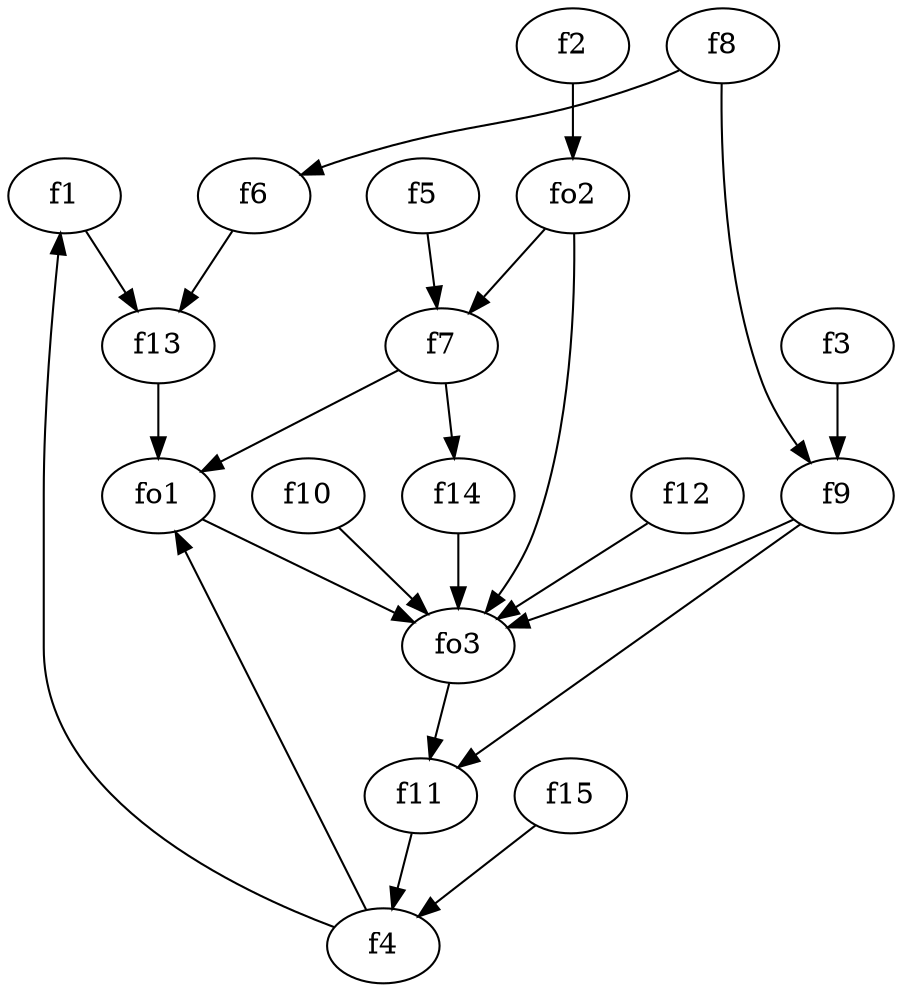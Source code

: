 strict digraph  {
f1;
f2;
f3;
f4;
f5;
f6;
f7;
f8;
f9;
f10;
f11;
f12;
f13;
f14;
f15;
fo1;
fo2;
fo3;
f1 -> f13  [weight=2];
f2 -> fo2  [weight=2];
f3 -> f9  [weight=2];
f4 -> fo1  [weight=2];
f4 -> f1  [weight=2];
f5 -> f7  [weight=2];
f6 -> f13  [weight=2];
f7 -> fo1  [weight=2];
f7 -> f14  [weight=2];
f8 -> f6  [weight=2];
f8 -> f9  [weight=2];
f9 -> fo3  [weight=2];
f9 -> f11  [weight=2];
f10 -> fo3  [weight=2];
f11 -> f4  [weight=2];
f12 -> fo3  [weight=2];
f13 -> fo1  [weight=2];
f14 -> fo3  [weight=2];
f15 -> f4  [weight=2];
fo1 -> fo3  [weight=2];
fo2 -> fo3  [weight=2];
fo2 -> f7  [weight=2];
fo3 -> f11  [weight=2];
}
